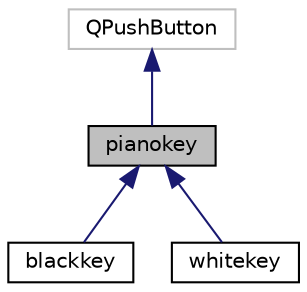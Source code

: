 digraph "pianokey"
{
 // LATEX_PDF_SIZE
  edge [fontname="Helvetica",fontsize="10",labelfontname="Helvetica",labelfontsize="10"];
  node [fontname="Helvetica",fontsize="10",shape=record];
  Node1 [label="pianokey",height=0.2,width=0.4,color="black", fillcolor="grey75", style="filled", fontcolor="black",tooltip=" "];
  Node2 -> Node1 [dir="back",color="midnightblue",fontsize="10",style="solid"];
  Node2 [label="QPushButton",height=0.2,width=0.4,color="grey75", fillcolor="white", style="filled",tooltip=" "];
  Node1 -> Node3 [dir="back",color="midnightblue",fontsize="10",style="solid"];
  Node3 [label="blackkey",height=0.2,width=0.4,color="black", fillcolor="white", style="filled",URL="$classblackkey.html",tooltip=" "];
  Node1 -> Node4 [dir="back",color="midnightblue",fontsize="10",style="solid"];
  Node4 [label="whitekey",height=0.2,width=0.4,color="black", fillcolor="white", style="filled",URL="$classwhitekey.html",tooltip=" "];
}
